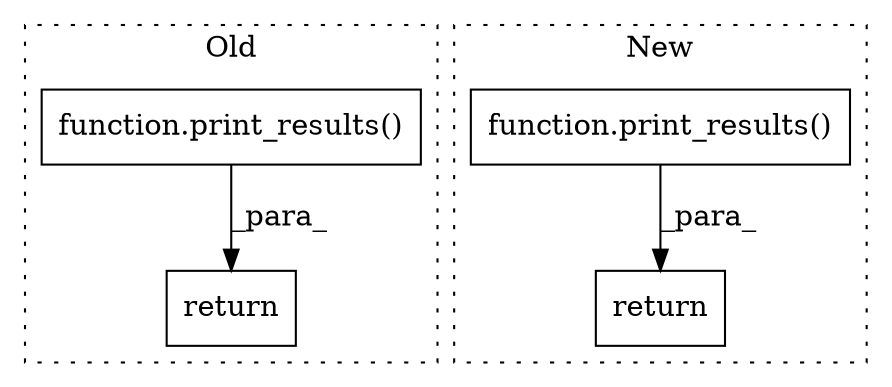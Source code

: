 digraph G {
subgraph cluster0 {
1 [label="function.print_results()" a="75" s="5671,5704" l="14,1" shape="box"];
3 [label="return" a="93" s="5664" l="7" shape="box"];
label = "Old";
style="dotted";
}
subgraph cluster1 {
2 [label="function.print_results()" a="75" s="2358,2416" l="14,1" shape="box"];
4 [label="return" a="93" s="2351" l="7" shape="box"];
label = "New";
style="dotted";
}
1 -> 3 [label="_para_"];
2 -> 4 [label="_para_"];
}